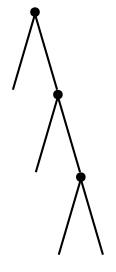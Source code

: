 digraph G {
  edge [dir=none];
  a [shape=point];
  b [shape=point,color=white];
  c [shape=point];
  d [shape=point,color=white];
  e [shape=point];
  f [shape=point,color=white];
  g [shape=point,color=white];
  a -> {b;c};
  c -> {d;e};
  e -> {f;g};
}
